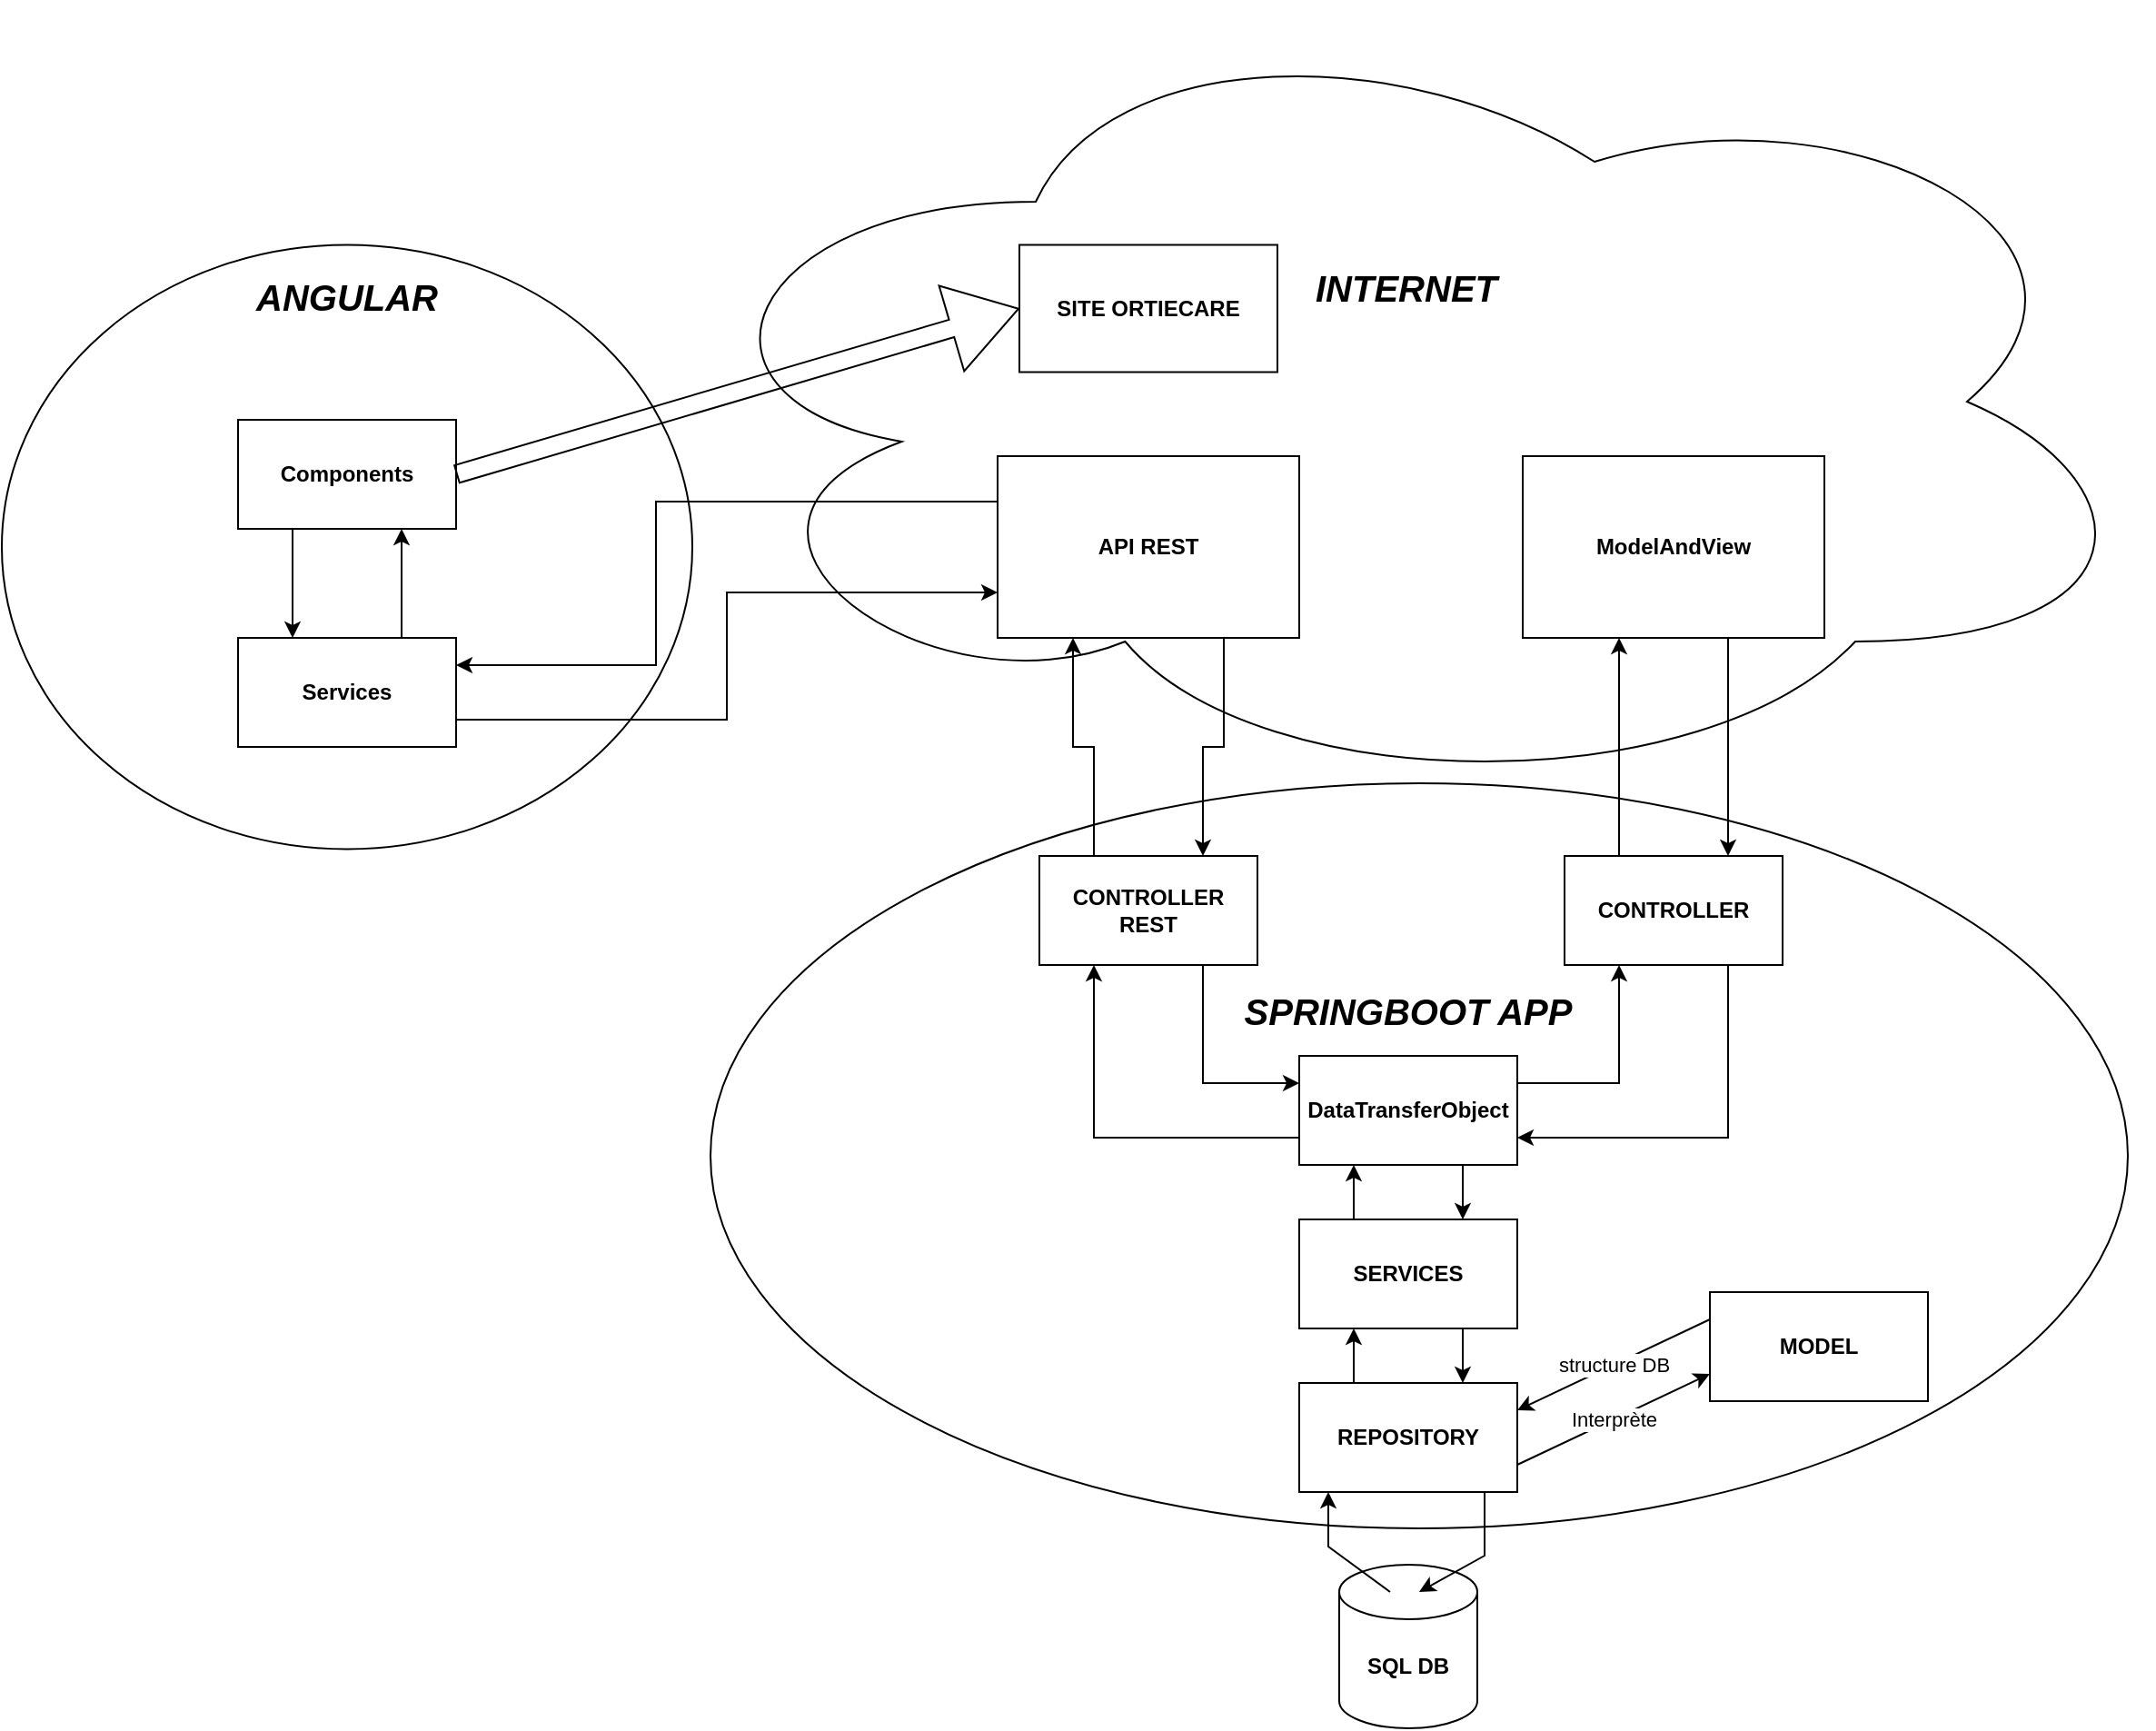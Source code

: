 <mxfile version="18.0.1" type="device"><diagram id="khLDJ6s4ub4RfLViT-xe" name="Page-1"><mxGraphModel dx="2249" dy="1931" grid="1" gridSize="10" guides="1" tooltips="1" connect="1" arrows="1" fold="1" page="1" pageScale="1" pageWidth="827" pageHeight="1169" math="0" shadow="0"><root><mxCell id="0"/><mxCell id="y6-MkMJ_L3PA23XHvJ8X-40" value="Level 1 " style="" parent="0"/><mxCell id="y6-MkMJ_L3PA23XHvJ8X-41" value="&lt;b&gt;&lt;i&gt;&lt;font style=&quot;font-size: 20px&quot;&gt;SPRINGBOOT APP&lt;/font&gt;&lt;/i&gt;&lt;/b&gt;" style="ellipse;whiteSpace=wrap;html=1;movableLabel=1;" parent="y6-MkMJ_L3PA23XHvJ8X-40" vertex="1"><mxGeometry x="30" y="130" width="780" height="410" as="geometry"><mxPoint x="-6" y="-80" as="offset"/></mxGeometry></mxCell><mxCell id="y6-MkMJ_L3PA23XHvJ8X-50" value="&lt;b&gt;&lt;i&gt;&lt;font style=&quot;font-size: 20px&quot;&gt;INTERNET&lt;/font&gt;&lt;/i&gt;&lt;/b&gt;" style="ellipse;shape=cloud;whiteSpace=wrap;html=1;movableLabel=1;" parent="y6-MkMJ_L3PA23XHvJ8X-40" vertex="1"><mxGeometry x="4" y="-300" width="820" height="440" as="geometry"><mxPoint x="-1" y="-63" as="offset"/></mxGeometry></mxCell><mxCell id="qlgv_JmBr5Cfafhpn8jw-1" value="" style="endArrow=classic;html=1;rounded=0;exitX=0.75;exitY=1;exitDx=0;exitDy=0;entryX=0;entryY=0.25;entryDx=0;entryDy=0;" edge="1" parent="y6-MkMJ_L3PA23XHvJ8X-40" source="y6-MkMJ_L3PA23XHvJ8X-21" target="y6-MkMJ_L3PA23XHvJ8X-18"><mxGeometry width="50" height="50" relative="1" as="geometry"><mxPoint x="250" y="305" as="sourcePoint"/><mxPoint x="306" y="240" as="targetPoint"/><Array as="points"><mxPoint x="301" y="295"/></Array></mxGeometry></mxCell><mxCell id="qlgv_JmBr5Cfafhpn8jw-2" value="" style="edgeStyle=orthogonalEdgeStyle;rounded=0;orthogonalLoop=1;jettySize=auto;html=1;entryX=0.75;entryY=0;entryDx=0;entryDy=0;exitX=0.75;exitY=1;exitDx=0;exitDy=0;" edge="1" parent="y6-MkMJ_L3PA23XHvJ8X-40" source="y6-MkMJ_L3PA23XHvJ8X-17" target="y6-MkMJ_L3PA23XHvJ8X-21"><mxGeometry relative="1" as="geometry"><mxPoint x="425.5" y="130" as="sourcePoint"/><mxPoint x="414" y="10" as="targetPoint"/><Array as="points"><mxPoint x="313" y="110"/><mxPoint x="301" y="110"/></Array></mxGeometry></mxCell><mxCell id="1" value="Level 2" style="" parent="0"/><mxCell id="y6-MkMJ_L3PA23XHvJ8X-3" value="&lt;b&gt;MODEL&lt;/b&gt;" style="rounded=0;whiteSpace=wrap;html=1;" parent="1" vertex="1"><mxGeometry x="580" y="410" width="120" height="60" as="geometry"/></mxCell><mxCell id="y6-MkMJ_L3PA23XHvJ8X-15" value="&lt;b&gt;SQL DB&lt;/b&gt;" style="shape=cylinder3;whiteSpace=wrap;html=1;boundedLbl=1;backgroundOutline=1;size=15;movableLabel=1;noLabel=0;" parent="1" vertex="1"><mxGeometry x="376" y="560" width="76" height="90" as="geometry"><mxPoint y="-2" as="offset"/></mxGeometry></mxCell><mxCell id="y6-MkMJ_L3PA23XHvJ8X-17" value="&lt;b&gt;API REST&lt;/b&gt;" style="rounded=0;whiteSpace=wrap;html=1;" parent="1" vertex="1"><mxGeometry x="188" y="-50" width="166" height="100" as="geometry"/></mxCell><mxCell id="y6-MkMJ_L3PA23XHvJ8X-18" value="&lt;b&gt;DataTransferObject&lt;/b&gt;" style="rounded=0;whiteSpace=wrap;html=1;" parent="1" vertex="1"><mxGeometry x="354" y="280" width="120" height="60" as="geometry"/></mxCell><mxCell id="y6-MkMJ_L3PA23XHvJ8X-19" value="&lt;b&gt;SERVICES&lt;/b&gt;" style="rounded=0;whiteSpace=wrap;html=1;" parent="1" vertex="1"><mxGeometry x="354" y="370" width="120" height="60" as="geometry"/></mxCell><mxCell id="y6-MkMJ_L3PA23XHvJ8X-20" value="&lt;b&gt;REPOSITORY&lt;/b&gt;" style="rounded=0;whiteSpace=wrap;html=1;" parent="1" vertex="1"><mxGeometry x="354" y="460" width="120" height="60" as="geometry"/></mxCell><mxCell id="y6-MkMJ_L3PA23XHvJ8X-36" value="" style="edgeStyle=orthogonalEdgeStyle;rounded=0;orthogonalLoop=1;jettySize=auto;html=1;entryX=0.25;entryY=1;entryDx=0;entryDy=0;exitX=0.25;exitY=0;exitDx=0;exitDy=0;" parent="1" source="y6-MkMJ_L3PA23XHvJ8X-21" target="y6-MkMJ_L3PA23XHvJ8X-17" edge="1"><mxGeometry relative="1" as="geometry"><Array as="points"><mxPoint x="241" y="110"/><mxPoint x="230" y="110"/></Array></mxGeometry></mxCell><mxCell id="y6-MkMJ_L3PA23XHvJ8X-21" value="&lt;b&gt;CONTROLLER REST&lt;/b&gt;" style="rounded=0;whiteSpace=wrap;html=1;" parent="1" vertex="1"><mxGeometry x="211" y="170" width="120" height="60" as="geometry"/></mxCell><mxCell id="y6-MkMJ_L3PA23XHvJ8X-22" value="" style="endArrow=classic;html=1;rounded=0;" parent="1" edge="1"><mxGeometry width="50" height="50" relative="1" as="geometry"><mxPoint x="404" y="575" as="sourcePoint"/><mxPoint x="370" y="520" as="targetPoint"/><Array as="points"><mxPoint x="370" y="550"/></Array></mxGeometry></mxCell><mxCell id="y6-MkMJ_L3PA23XHvJ8X-24" value="" style="endArrow=classic;html=1;rounded=0;" parent="1" edge="1"><mxGeometry width="50" height="50" relative="1" as="geometry"><mxPoint x="456" y="520" as="sourcePoint"/><mxPoint x="420" y="575" as="targetPoint"/><Array as="points"><mxPoint x="456" y="555"/></Array></mxGeometry></mxCell><mxCell id="y6-MkMJ_L3PA23XHvJ8X-29" value="structure DB" style="endArrow=classic;html=1;rounded=0;exitX=0;exitY=0.25;exitDx=0;exitDy=0;entryX=1;entryY=0.25;entryDx=0;entryDy=0;" parent="1" source="y6-MkMJ_L3PA23XHvJ8X-3" target="y6-MkMJ_L3PA23XHvJ8X-20" edge="1"><mxGeometry relative="1" as="geometry"><mxPoint x="520" y="290" as="sourcePoint"/><mxPoint x="620" y="290" as="targetPoint"/></mxGeometry></mxCell><mxCell id="y6-MkMJ_L3PA23XHvJ8X-31" value="Interprète" style="endArrow=classic;html=1;rounded=0;entryX=0;entryY=0.75;entryDx=0;entryDy=0;exitX=1;exitY=0.75;exitDx=0;exitDy=0;" parent="1" source="y6-MkMJ_L3PA23XHvJ8X-20" target="y6-MkMJ_L3PA23XHvJ8X-3" edge="1"><mxGeometry relative="1" as="geometry"><mxPoint x="490" y="540" as="sourcePoint"/><mxPoint x="474" y="500" as="targetPoint"/></mxGeometry></mxCell><mxCell id="y6-MkMJ_L3PA23XHvJ8X-32" value="" style="endArrow=classic;html=1;rounded=0;exitX=0.25;exitY=0;exitDx=0;exitDy=0;entryX=0.25;entryY=1;entryDx=0;entryDy=0;" parent="1" source="y6-MkMJ_L3PA23XHvJ8X-20" target="y6-MkMJ_L3PA23XHvJ8X-19" edge="1"><mxGeometry width="50" height="50" relative="1" as="geometry"><mxPoint x="370" y="460" as="sourcePoint"/><mxPoint x="320" y="440" as="targetPoint"/></mxGeometry></mxCell><mxCell id="y6-MkMJ_L3PA23XHvJ8X-33" value="" style="endArrow=classic;html=1;rounded=0;exitX=0.25;exitY=0;exitDx=0;exitDy=0;entryX=0.25;entryY=1;entryDx=0;entryDy=0;" parent="1" source="y6-MkMJ_L3PA23XHvJ8X-19" target="y6-MkMJ_L3PA23XHvJ8X-18" edge="1"><mxGeometry width="50" height="50" relative="1" as="geometry"><mxPoint x="394" y="470" as="sourcePoint"/><mxPoint x="394" y="440" as="targetPoint"/></mxGeometry></mxCell><mxCell id="y6-MkMJ_L3PA23XHvJ8X-34" value="" style="endArrow=classic;html=1;rounded=0;exitX=0;exitY=0.75;exitDx=0;exitDy=0;entryX=0.25;entryY=1;entryDx=0;entryDy=0;" parent="1" source="y6-MkMJ_L3PA23XHvJ8X-18" target="y6-MkMJ_L3PA23XHvJ8X-21" edge="1"><mxGeometry width="50" height="50" relative="1" as="geometry"><mxPoint x="540" y="320" as="sourcePoint"/><mxPoint x="590" y="270" as="targetPoint"/><Array as="points"><mxPoint x="241" y="325"/></Array></mxGeometry></mxCell><mxCell id="y6-MkMJ_L3PA23XHvJ8X-37" value="&lt;b&gt;CONTROLLER&lt;br&gt;&lt;/b&gt;" style="rounded=0;whiteSpace=wrap;html=1;" parent="1" vertex="1"><mxGeometry x="500" y="170" width="120" height="60" as="geometry"/></mxCell><mxCell id="y6-MkMJ_L3PA23XHvJ8X-38" value="" style="endArrow=classic;html=1;rounded=0;exitX=1;exitY=0.25;exitDx=0;exitDy=0;entryX=0.25;entryY=1;entryDx=0;entryDy=0;" parent="1" source="y6-MkMJ_L3PA23XHvJ8X-18" target="y6-MkMJ_L3PA23XHvJ8X-37" edge="1"><mxGeometry width="50" height="50" relative="1" as="geometry"><mxPoint x="644" y="310" as="sourcePoint"/><mxPoint x="561" y="230" as="targetPoint"/><Array as="points"><mxPoint x="530" y="295"/></Array></mxGeometry></mxCell><mxCell id="y6-MkMJ_L3PA23XHvJ8X-46" value="" style="endArrow=classic;html=1;rounded=0;exitX=0.75;exitY=1;exitDx=0;exitDy=0;entryX=0.75;entryY=0;entryDx=0;entryDy=0;" parent="1" source="y6-MkMJ_L3PA23XHvJ8X-18" target="y6-MkMJ_L3PA23XHvJ8X-19" edge="1"><mxGeometry width="50" height="50" relative="1" as="geometry"><mxPoint x="510" y="350" as="sourcePoint"/><mxPoint x="560" y="300" as="targetPoint"/></mxGeometry></mxCell><mxCell id="y6-MkMJ_L3PA23XHvJ8X-47" value="" style="endArrow=classic;html=1;rounded=0;exitX=0.75;exitY=1;exitDx=0;exitDy=0;entryX=0.75;entryY=0;entryDx=0;entryDy=0;" parent="1" source="y6-MkMJ_L3PA23XHvJ8X-19" target="y6-MkMJ_L3PA23XHvJ8X-20" edge="1"><mxGeometry width="50" height="50" relative="1" as="geometry"><mxPoint x="540" y="320" as="sourcePoint"/><mxPoint x="590" y="270" as="targetPoint"/></mxGeometry></mxCell><mxCell id="y6-MkMJ_L3PA23XHvJ8X-48" value="&lt;b&gt;ModelAndView&lt;br&gt;&lt;/b&gt;" style="rounded=0;whiteSpace=wrap;html=1;" parent="1" vertex="1"><mxGeometry x="477" y="-50" width="166" height="100" as="geometry"/></mxCell><mxCell id="y6-MkMJ_L3PA23XHvJ8X-51" value="" style="endArrow=classic;html=1;rounded=0;fontSize=20;" parent="1" edge="1"><mxGeometry width="50" height="50" relative="1" as="geometry"><mxPoint x="530" y="170" as="sourcePoint"/><mxPoint x="530" y="50" as="targetPoint"/></mxGeometry></mxCell><mxCell id="y6-MkMJ_L3PA23XHvJ8X-52" value="" style="endArrow=classic;html=1;rounded=0;fontSize=20;entryX=0.75;entryY=0;entryDx=0;entryDy=0;" parent="1" target="y6-MkMJ_L3PA23XHvJ8X-37" edge="1"><mxGeometry width="50" height="50" relative="1" as="geometry"><mxPoint x="590" y="50" as="sourcePoint"/><mxPoint x="665" y="80" as="targetPoint"/></mxGeometry></mxCell><mxCell id="y6-MkMJ_L3PA23XHvJ8X-53" value="" style="endArrow=classic;html=1;rounded=0;fontSize=20;entryX=1;entryY=0.75;entryDx=0;entryDy=0;" parent="1" target="y6-MkMJ_L3PA23XHvJ8X-18" edge="1"><mxGeometry width="50" height="50" relative="1" as="geometry"><mxPoint x="590" y="230" as="sourcePoint"/><mxPoint x="640" y="180" as="targetPoint"/><Array as="points"><mxPoint x="590" y="325"/></Array></mxGeometry></mxCell><mxCell id="qlgv_JmBr5Cfafhpn8jw-8" value="&lt;b&gt;&lt;i&gt;&lt;font style=&quot;font-size: 20px&quot;&gt;ANGULAR&lt;br&gt;&lt;/font&gt;&lt;/i&gt;&lt;/b&gt;" style="ellipse;whiteSpace=wrap;html=1;movableLabel=1;" vertex="1" parent="1"><mxGeometry x="-360" y="-166.25" width="380" height="332.5" as="geometry"><mxPoint y="-138" as="offset"/></mxGeometry></mxCell><mxCell id="qlgv_JmBr5Cfafhpn8jw-17" style="edgeStyle=orthogonalEdgeStyle;rounded=0;orthogonalLoop=1;jettySize=auto;html=1;exitX=1;exitY=0.75;exitDx=0;exitDy=0;entryX=0;entryY=0.75;entryDx=0;entryDy=0;" edge="1" parent="1" source="qlgv_JmBr5Cfafhpn8jw-11" target="y6-MkMJ_L3PA23XHvJ8X-17"><mxGeometry relative="1" as="geometry"/></mxCell><mxCell id="qlgv_JmBr5Cfafhpn8jw-21" style="edgeStyle=orthogonalEdgeStyle;rounded=0;orthogonalLoop=1;jettySize=auto;html=1;exitX=0.75;exitY=0;exitDx=0;exitDy=0;entryX=0.75;entryY=1;entryDx=0;entryDy=0;" edge="1" parent="1" source="qlgv_JmBr5Cfafhpn8jw-11" target="qlgv_JmBr5Cfafhpn8jw-12"><mxGeometry relative="1" as="geometry"/></mxCell><mxCell id="qlgv_JmBr5Cfafhpn8jw-11" value="&lt;b&gt;Services&lt;/b&gt;" style="rounded=0;whiteSpace=wrap;html=1;" vertex="1" parent="1"><mxGeometry x="-230" y="50" width="120" height="60" as="geometry"/></mxCell><mxCell id="qlgv_JmBr5Cfafhpn8jw-14" style="edgeStyle=orthogonalEdgeStyle;rounded=0;orthogonalLoop=1;jettySize=auto;html=1;exitX=0.25;exitY=1;exitDx=0;exitDy=0;entryX=0.25;entryY=0;entryDx=0;entryDy=0;" edge="1" parent="1" source="qlgv_JmBr5Cfafhpn8jw-12" target="qlgv_JmBr5Cfafhpn8jw-11"><mxGeometry relative="1" as="geometry"/></mxCell><mxCell id="qlgv_JmBr5Cfafhpn8jw-12" value="&lt;b&gt;Components&lt;br&gt;&lt;/b&gt;" style="rounded=0;whiteSpace=wrap;html=1;" vertex="1" parent="1"><mxGeometry x="-230" y="-70" width="120" height="60" as="geometry"/></mxCell><mxCell id="qlgv_JmBr5Cfafhpn8jw-20" style="edgeStyle=orthogonalEdgeStyle;rounded=0;orthogonalLoop=1;jettySize=auto;html=1;exitX=0;exitY=0.25;exitDx=0;exitDy=0;entryX=1;entryY=0.25;entryDx=0;entryDy=0;" edge="1" parent="1" source="y6-MkMJ_L3PA23XHvJ8X-17" target="qlgv_JmBr5Cfafhpn8jw-11"><mxGeometry relative="1" as="geometry"><mxPoint x="-60" y="-120" as="sourcePoint"/><mxPoint x="238" y="-190" as="targetPoint"/><Array as="points"><mxPoint y="-25"/><mxPoint y="65"/></Array></mxGeometry></mxCell><mxCell id="qlgv_JmBr5Cfafhpn8jw-25" value="" style="shape=flexArrow;endArrow=classic;html=1;rounded=0;exitX=1;exitY=0.5;exitDx=0;exitDy=0;endWidth=38;endSize=12.46;entryX=0;entryY=0.5;entryDx=0;entryDy=0;" edge="1" parent="1" source="qlgv_JmBr5Cfafhpn8jw-12" target="qlgv_JmBr5Cfafhpn8jw-27"><mxGeometry width="50" height="50" relative="1" as="geometry"><mxPoint x="-90" y="-30" as="sourcePoint"/><mxPoint x="-40" y="-80" as="targetPoint"/></mxGeometry></mxCell><mxCell id="qlgv_JmBr5Cfafhpn8jw-27" value="&lt;b&gt;SITE ORTIECARE&lt;/b&gt;" style="rounded=0;whiteSpace=wrap;html=1;" vertex="1" parent="1"><mxGeometry x="200" y="-166.25" width="142" height="70" as="geometry"/></mxCell></root></mxGraphModel></diagram></mxfile>